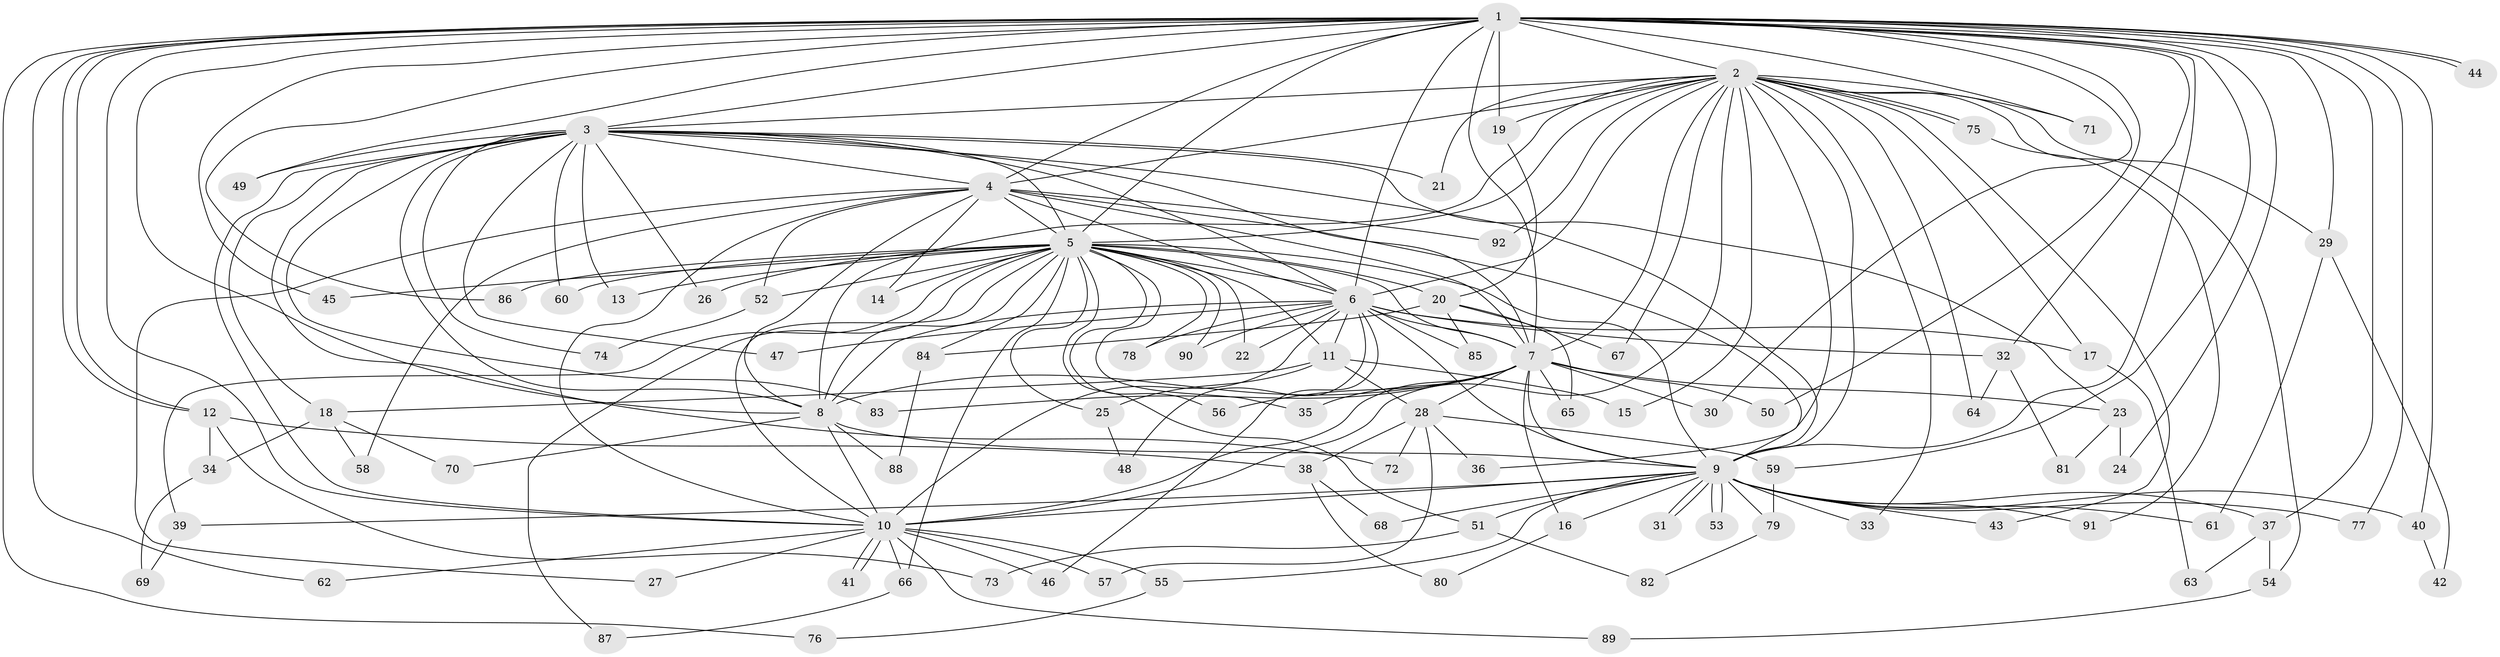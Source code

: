 // Generated by graph-tools (version 1.1) at 2025/25/03/09/25 03:25:42]
// undirected, 92 vertices, 209 edges
graph export_dot {
graph [start="1"]
  node [color=gray90,style=filled];
  1;
  2;
  3;
  4;
  5;
  6;
  7;
  8;
  9;
  10;
  11;
  12;
  13;
  14;
  15;
  16;
  17;
  18;
  19;
  20;
  21;
  22;
  23;
  24;
  25;
  26;
  27;
  28;
  29;
  30;
  31;
  32;
  33;
  34;
  35;
  36;
  37;
  38;
  39;
  40;
  41;
  42;
  43;
  44;
  45;
  46;
  47;
  48;
  49;
  50;
  51;
  52;
  53;
  54;
  55;
  56;
  57;
  58;
  59;
  60;
  61;
  62;
  63;
  64;
  65;
  66;
  67;
  68;
  69;
  70;
  71;
  72;
  73;
  74;
  75;
  76;
  77;
  78;
  79;
  80;
  81;
  82;
  83;
  84;
  85;
  86;
  87;
  88;
  89;
  90;
  91;
  92;
  1 -- 2;
  1 -- 3;
  1 -- 4;
  1 -- 5;
  1 -- 6;
  1 -- 7;
  1 -- 8;
  1 -- 9;
  1 -- 10;
  1 -- 12;
  1 -- 12;
  1 -- 19;
  1 -- 24;
  1 -- 29;
  1 -- 30;
  1 -- 32;
  1 -- 37;
  1 -- 40;
  1 -- 44;
  1 -- 44;
  1 -- 45;
  1 -- 49;
  1 -- 50;
  1 -- 59;
  1 -- 62;
  1 -- 71;
  1 -- 76;
  1 -- 77;
  1 -- 86;
  2 -- 3;
  2 -- 4;
  2 -- 5;
  2 -- 6;
  2 -- 7;
  2 -- 8;
  2 -- 9;
  2 -- 10;
  2 -- 15;
  2 -- 17;
  2 -- 19;
  2 -- 21;
  2 -- 29;
  2 -- 33;
  2 -- 36;
  2 -- 43;
  2 -- 54;
  2 -- 64;
  2 -- 67;
  2 -- 71;
  2 -- 75;
  2 -- 75;
  2 -- 92;
  3 -- 4;
  3 -- 5;
  3 -- 6;
  3 -- 7;
  3 -- 8;
  3 -- 9;
  3 -- 10;
  3 -- 13;
  3 -- 18;
  3 -- 21;
  3 -- 23;
  3 -- 26;
  3 -- 47;
  3 -- 49;
  3 -- 60;
  3 -- 72;
  3 -- 74;
  3 -- 83;
  4 -- 5;
  4 -- 6;
  4 -- 7;
  4 -- 8;
  4 -- 9;
  4 -- 10;
  4 -- 14;
  4 -- 27;
  4 -- 52;
  4 -- 58;
  4 -- 92;
  5 -- 6;
  5 -- 7;
  5 -- 8;
  5 -- 9;
  5 -- 10;
  5 -- 11;
  5 -- 13;
  5 -- 14;
  5 -- 20;
  5 -- 22;
  5 -- 25;
  5 -- 26;
  5 -- 35;
  5 -- 39;
  5 -- 45;
  5 -- 51;
  5 -- 52;
  5 -- 56;
  5 -- 60;
  5 -- 66;
  5 -- 78;
  5 -- 84;
  5 -- 86;
  5 -- 87;
  5 -- 90;
  6 -- 7;
  6 -- 8;
  6 -- 9;
  6 -- 10;
  6 -- 11;
  6 -- 17;
  6 -- 22;
  6 -- 32;
  6 -- 46;
  6 -- 47;
  6 -- 48;
  6 -- 78;
  6 -- 85;
  6 -- 90;
  7 -- 8;
  7 -- 9;
  7 -- 10;
  7 -- 16;
  7 -- 23;
  7 -- 28;
  7 -- 30;
  7 -- 35;
  7 -- 50;
  7 -- 56;
  7 -- 65;
  7 -- 83;
  8 -- 9;
  8 -- 10;
  8 -- 70;
  8 -- 88;
  9 -- 10;
  9 -- 16;
  9 -- 31;
  9 -- 31;
  9 -- 33;
  9 -- 37;
  9 -- 39;
  9 -- 40;
  9 -- 43;
  9 -- 51;
  9 -- 53;
  9 -- 53;
  9 -- 55;
  9 -- 61;
  9 -- 68;
  9 -- 77;
  9 -- 79;
  9 -- 91;
  10 -- 27;
  10 -- 41;
  10 -- 41;
  10 -- 46;
  10 -- 55;
  10 -- 57;
  10 -- 62;
  10 -- 66;
  10 -- 89;
  11 -- 15;
  11 -- 18;
  11 -- 25;
  11 -- 28;
  12 -- 34;
  12 -- 38;
  12 -- 73;
  16 -- 80;
  17 -- 63;
  18 -- 34;
  18 -- 58;
  18 -- 70;
  19 -- 20;
  20 -- 65;
  20 -- 67;
  20 -- 84;
  20 -- 85;
  23 -- 24;
  23 -- 81;
  25 -- 48;
  28 -- 36;
  28 -- 38;
  28 -- 57;
  28 -- 59;
  28 -- 72;
  29 -- 42;
  29 -- 61;
  32 -- 64;
  32 -- 81;
  34 -- 69;
  37 -- 54;
  37 -- 63;
  38 -- 68;
  38 -- 80;
  39 -- 69;
  40 -- 42;
  51 -- 73;
  51 -- 82;
  52 -- 74;
  54 -- 89;
  55 -- 76;
  59 -- 79;
  66 -- 87;
  75 -- 91;
  79 -- 82;
  84 -- 88;
}
